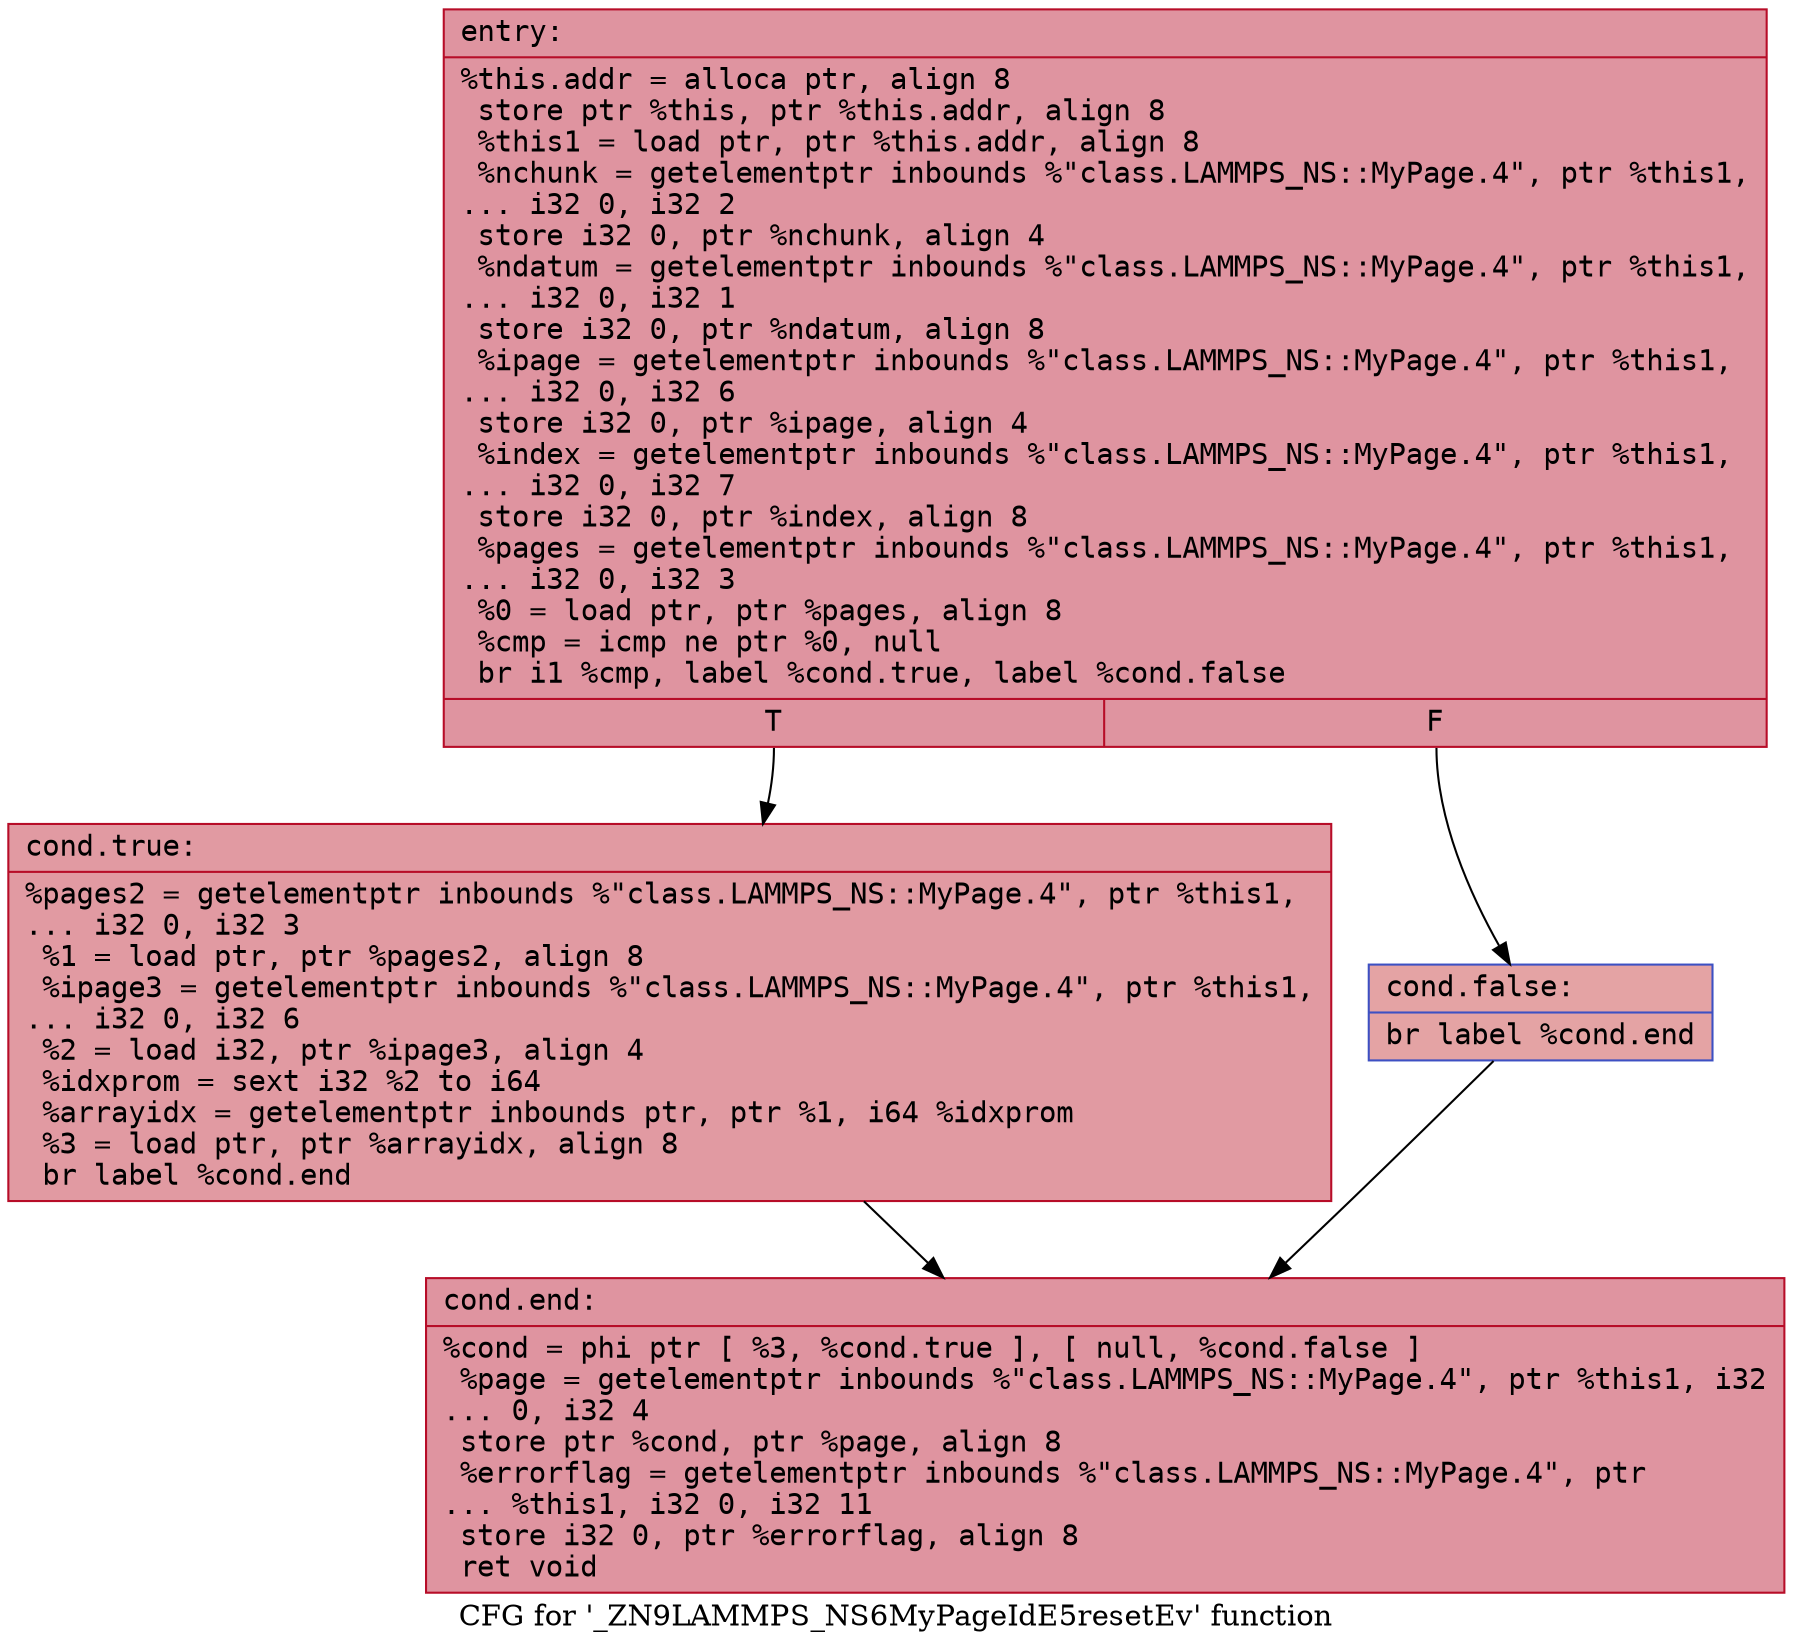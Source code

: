 digraph "CFG for '_ZN9LAMMPS_NS6MyPageIdE5resetEv' function" {
	label="CFG for '_ZN9LAMMPS_NS6MyPageIdE5resetEv' function";

	Node0x556aef9e5e40 [shape=record,color="#b70d28ff", style=filled, fillcolor="#b70d2870" fontname="Courier",label="{entry:\l|  %this.addr = alloca ptr, align 8\l  store ptr %this, ptr %this.addr, align 8\l  %this1 = load ptr, ptr %this.addr, align 8\l  %nchunk = getelementptr inbounds %\"class.LAMMPS_NS::MyPage.4\", ptr %this1,\l... i32 0, i32 2\l  store i32 0, ptr %nchunk, align 4\l  %ndatum = getelementptr inbounds %\"class.LAMMPS_NS::MyPage.4\", ptr %this1,\l... i32 0, i32 1\l  store i32 0, ptr %ndatum, align 8\l  %ipage = getelementptr inbounds %\"class.LAMMPS_NS::MyPage.4\", ptr %this1,\l... i32 0, i32 6\l  store i32 0, ptr %ipage, align 4\l  %index = getelementptr inbounds %\"class.LAMMPS_NS::MyPage.4\", ptr %this1,\l... i32 0, i32 7\l  store i32 0, ptr %index, align 8\l  %pages = getelementptr inbounds %\"class.LAMMPS_NS::MyPage.4\", ptr %this1,\l... i32 0, i32 3\l  %0 = load ptr, ptr %pages, align 8\l  %cmp = icmp ne ptr %0, null\l  br i1 %cmp, label %cond.true, label %cond.false\l|{<s0>T|<s1>F}}"];
	Node0x556aef9e5e40:s0 -> Node0x556aef9e67c0[tooltip="entry -> cond.true\nProbability 62.50%" ];
	Node0x556aef9e5e40:s1 -> Node0x556aef9e6840[tooltip="entry -> cond.false\nProbability 37.50%" ];
	Node0x556aef9e67c0 [shape=record,color="#b70d28ff", style=filled, fillcolor="#bb1b2c70" fontname="Courier",label="{cond.true:\l|  %pages2 = getelementptr inbounds %\"class.LAMMPS_NS::MyPage.4\", ptr %this1,\l... i32 0, i32 3\l  %1 = load ptr, ptr %pages2, align 8\l  %ipage3 = getelementptr inbounds %\"class.LAMMPS_NS::MyPage.4\", ptr %this1,\l... i32 0, i32 6\l  %2 = load i32, ptr %ipage3, align 4\l  %idxprom = sext i32 %2 to i64\l  %arrayidx = getelementptr inbounds ptr, ptr %1, i64 %idxprom\l  %3 = load ptr, ptr %arrayidx, align 8\l  br label %cond.end\l}"];
	Node0x556aef9e67c0 -> Node0x556aef9e6ef0[tooltip="cond.true -> cond.end\nProbability 100.00%" ];
	Node0x556aef9e6840 [shape=record,color="#3d50c3ff", style=filled, fillcolor="#c32e3170" fontname="Courier",label="{cond.false:\l|  br label %cond.end\l}"];
	Node0x556aef9e6840 -> Node0x556aef9e6ef0[tooltip="cond.false -> cond.end\nProbability 100.00%" ];
	Node0x556aef9e6ef0 [shape=record,color="#b70d28ff", style=filled, fillcolor="#b70d2870" fontname="Courier",label="{cond.end:\l|  %cond = phi ptr [ %3, %cond.true ], [ null, %cond.false ]\l  %page = getelementptr inbounds %\"class.LAMMPS_NS::MyPage.4\", ptr %this1, i32\l... 0, i32 4\l  store ptr %cond, ptr %page, align 8\l  %errorflag = getelementptr inbounds %\"class.LAMMPS_NS::MyPage.4\", ptr\l... %this1, i32 0, i32 11\l  store i32 0, ptr %errorflag, align 8\l  ret void\l}"];
}
